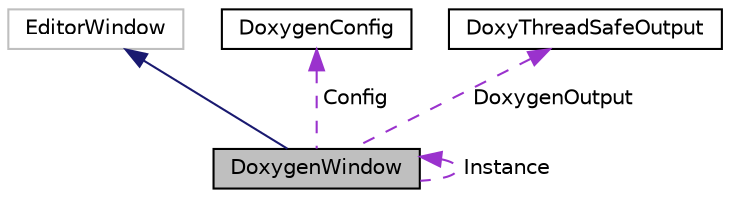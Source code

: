 digraph "DoxygenWindow"
{
 // LATEX_PDF_SIZE
  edge [fontname="Helvetica",fontsize="10",labelfontname="Helvetica",labelfontsize="10"];
  node [fontname="Helvetica",fontsize="10",shape=record];
  Node2 [label="DoxygenWindow",height=0.2,width=0.4,color="black", fillcolor="grey75", style="filled", fontcolor="black",tooltip=" "];
  Node3 -> Node2 [dir="back",color="midnightblue",fontsize="10",style="solid",fontname="Helvetica"];
  Node3 [label="EditorWindow",height=0.2,width=0.4,color="grey75", fillcolor="white", style="filled",tooltip=" "];
  Node4 -> Node2 [dir="back",color="darkorchid3",fontsize="10",style="dashed",label=" Config" ,fontname="Helvetica"];
  Node4 [label="DoxygenConfig",height=0.2,width=0.4,color="black", fillcolor="white", style="filled",URL="$class_doxygen_config.html",tooltip=" "];
  Node5 -> Node2 [dir="back",color="darkorchid3",fontsize="10",style="dashed",label=" DoxygenOutput" ,fontname="Helvetica"];
  Node5 [label="DoxyThreadSafeOutput",height=0.2,width=0.4,color="black", fillcolor="white", style="filled",URL="$class_doxy_thread_safe_output.html",tooltip="This class encapsulates the data output by Doxygen so it can be shared with Unity in a thread share w..."];
  Node2 -> Node2 [dir="back",color="darkorchid3",fontsize="10",style="dashed",label=" Instance" ,fontname="Helvetica"];
}
